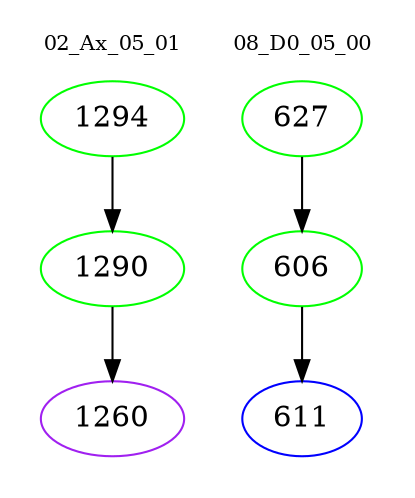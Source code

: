 digraph{
subgraph cluster_0 {
color = white
label = "02_Ax_05_01";
fontsize=10;
T0_1294 [label="1294", color="green"]
T0_1294 -> T0_1290 [color="black"]
T0_1290 [label="1290", color="green"]
T0_1290 -> T0_1260 [color="black"]
T0_1260 [label="1260", color="purple"]
}
subgraph cluster_1 {
color = white
label = "08_D0_05_00";
fontsize=10;
T1_627 [label="627", color="green"]
T1_627 -> T1_606 [color="black"]
T1_606 [label="606", color="green"]
T1_606 -> T1_611 [color="black"]
T1_611 [label="611", color="blue"]
}
}
